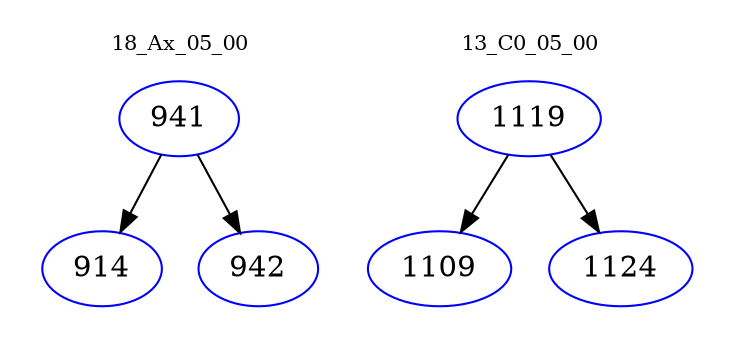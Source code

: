 digraph{
subgraph cluster_0 {
color = white
label = "18_Ax_05_00";
fontsize=10;
T0_941 [label="941", color="blue"]
T0_941 -> T0_914 [color="black"]
T0_914 [label="914", color="blue"]
T0_941 -> T0_942 [color="black"]
T0_942 [label="942", color="blue"]
}
subgraph cluster_1 {
color = white
label = "13_C0_05_00";
fontsize=10;
T1_1119 [label="1119", color="blue"]
T1_1119 -> T1_1109 [color="black"]
T1_1109 [label="1109", color="blue"]
T1_1119 -> T1_1124 [color="black"]
T1_1124 [label="1124", color="blue"]
}
}
